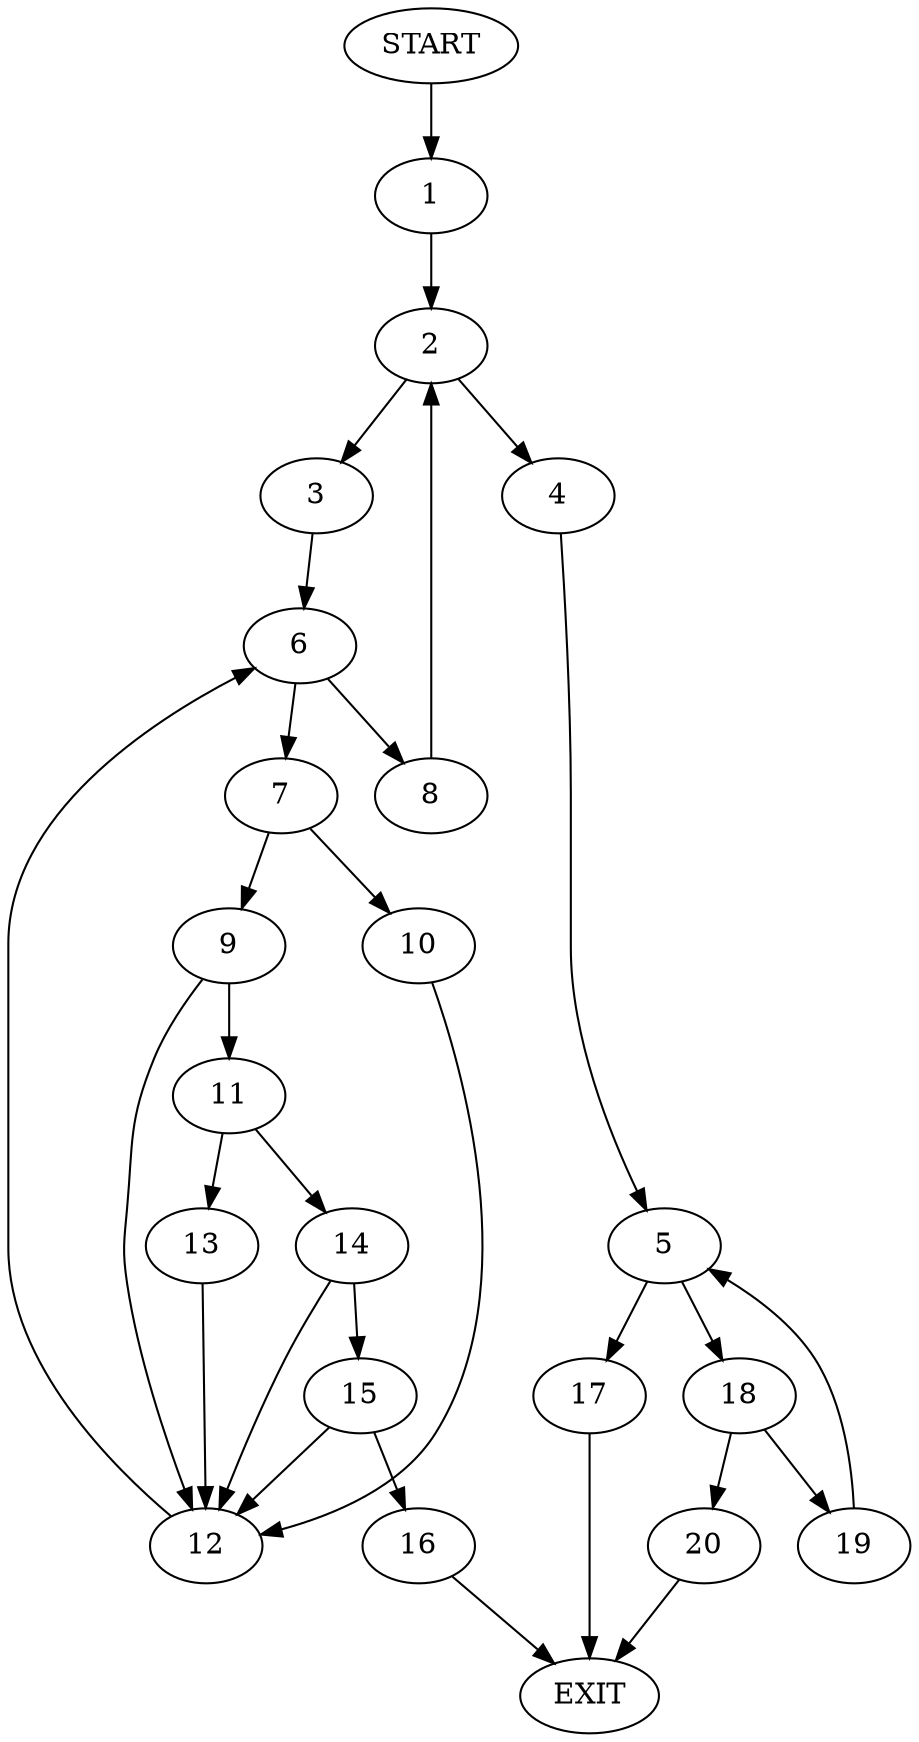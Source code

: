 digraph {
0 [label="START"]
21 [label="EXIT"]
0 -> 1
1 -> 2
2 -> 3
2 -> 4
4 -> 5
3 -> 6
6 -> 7
6 -> 8
7 -> 9
7 -> 10
8 -> 2
9 -> 11
9 -> 12
10 -> 12
12 -> 6
11 -> 13
11 -> 14
13 -> 12
14 -> 15
14 -> 12
15 -> 12
15 -> 16
16 -> 21
5 -> 17
5 -> 18
17 -> 21
18 -> 19
18 -> 20
20 -> 21
19 -> 5
}
